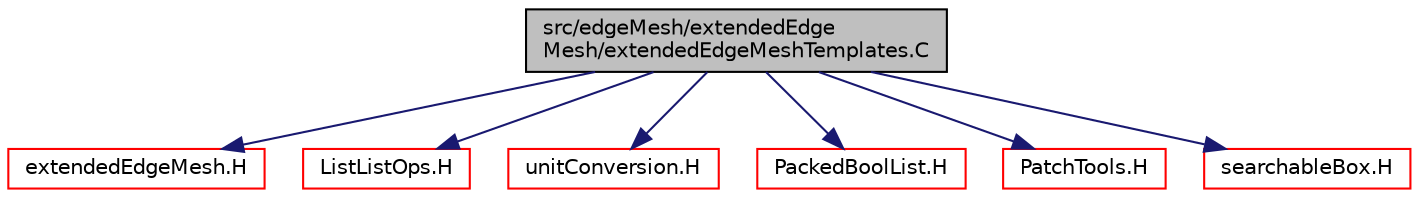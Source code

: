 digraph "src/edgeMesh/extendedEdgeMesh/extendedEdgeMeshTemplates.C"
{
  bgcolor="transparent";
  edge [fontname="Helvetica",fontsize="10",labelfontname="Helvetica",labelfontsize="10"];
  node [fontname="Helvetica",fontsize="10",shape=record];
  Node0 [label="src/edgeMesh/extendedEdge\lMesh/extendedEdgeMeshTemplates.C",height=0.2,width=0.4,color="black", fillcolor="grey75", style="filled", fontcolor="black"];
  Node0 -> Node1 [color="midnightblue",fontsize="10",style="solid",fontname="Helvetica"];
  Node1 [label="extendedEdgeMesh.H",height=0.2,width=0.4,color="red",URL="$a00998.html"];
  Node0 -> Node168 [color="midnightblue",fontsize="10",style="solid",fontname="Helvetica"];
  Node168 [label="ListListOps.H",height=0.2,width=0.4,color="red",URL="$a09383.html"];
  Node0 -> Node188 [color="midnightblue",fontsize="10",style="solid",fontname="Helvetica"];
  Node188 [label="unitConversion.H",height=0.2,width=0.4,color="red",URL="$a11012.html",tooltip="Unit conversion functions. "];
  Node0 -> Node190 [color="midnightblue",fontsize="10",style="solid",fontname="Helvetica"];
  Node190 [label="PackedBoolList.H",height=0.2,width=0.4,color="red",URL="$a09398.html"];
  Node0 -> Node192 [color="midnightblue",fontsize="10",style="solid",fontname="Helvetica"];
  Node192 [label="PatchTools.H",height=0.2,width=0.4,color="red",URL="$a12620.html"];
  Node0 -> Node196 [color="midnightblue",fontsize="10",style="solid",fontname="Helvetica"];
  Node196 [label="searchableBox.H",height=0.2,width=0.4,color="red",URL="$a08477.html"];
}
